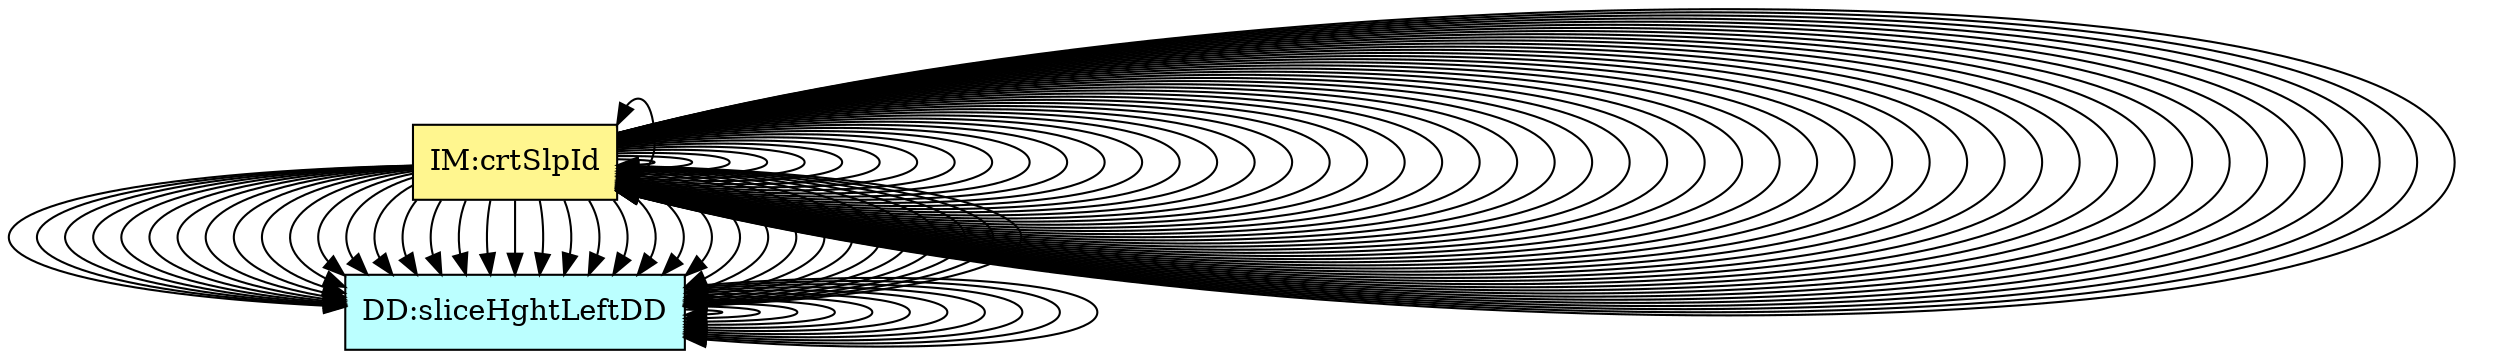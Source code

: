 digraph refvsref {
	dataDefn:l_bi -> dataDefn:alpha_i;
	dataDefn:l_bi -> dataDefn:b_i;
	dataDefn:l_si -> dataDefn:beta_i;
	dataDefn:l_si -> dataDefn:b_i;
	dataDefn:h_i -> dataDefn:hR;
	dataDefn:h_i -> dataDefn:hL;
	dataDefn:Phi -> dataDefn:alpha_i;
	dataDefn:Phi -> dataDefn:f_i;
	dataDefn:Psi -> dataDefn:alpha_i;
	dataDefn:Psi -> dataDefn:f_i;
	dataDefn:Psi -> dataDefn:Phi;
	theory:effectiveStressTM -> dataDefn:sigma;
	theory:normForcEq -> dataDefn:alpha_i;
	theory:normForcEq -> dataDefn:beta_i;
	theory:normForcEq -> theory:equilibriumCS;
	theory:normForcEq -> theory:sliceWght;
	theory:normForcEq -> theory:srfWtrF;
	theory:bsShrFEq -> dataDefn:alpha_i;
	theory:bsShrFEq -> dataDefn:beta_i;
	theory:bsShrFEq -> theory:equilibriumCS;
	theory:bsShrFEq -> theory:sliceWght;
	theory:bsShrFEq -> theory:srfWtrF;
	theory:resShr -> dataDefn:l_bi;
	theory:resShr -> dataDefn:sigma;
	theory:resShr -> dataDefn:tau;
	theory:resShr -> theory:mcShrSrgth;
	theory:mobShr -> dataDefn:l_bi;
	theory:mobShr -> theory:factOfSafetyTM;
	theory:mobShr -> theory:resShr;
	theory:effNormF -> dataDefn:sigma;
	theory:effNormF -> theory:effectiveStressTM;
	theory:effNormF -> theory:baseWtrF;
	theory:resShearWO -> dataDefn:H_i;
	theory:resShearWO -> dataDefn:alpha_i;
	theory:resShearWO -> dataDefn:beta_i;
	theory:resShearWO -> dataDefn:l_bi;
	theory:resShearWO -> theory:sliceWght;
	theory:resShearWO -> theory:baseWtrF;
	theory:resShearWO -> theory:srfWtrF;
	theory:mobShearWO -> dataDefn:H_i;
	theory:mobShearWO -> dataDefn:alpha_i;
	theory:mobShearWO -> dataDefn:beta_i;
	theory:mobShearWO -> theory:sliceWght;
	theory:mobShearWO -> theory:srfWtrF;
	theory:X_i -> dataDefn:f_i;
	theory:momentEql -> dataDefn:alpha_i;
	theory:momentEql -> dataDefn:beta_i;
	theory:momentEql -> dataDefn:b_i;
	theory:momentEql -> dataDefn:h_i;
	theory:momentEql -> dataDefn:torque;
	theory:momentEql -> theory:equilibriumCS;
	theory:momentEql -> theory:weight;
	theory:momentEql -> theory:sliceWght;
	theory:momentEql -> theory:srfWtrF;
	theory:weight -> theory:newtonSL;
	theory:sliceWght -> dataDefn:b_i;
	theory:sliceWght -> theory:weight;
	theory:baseWtrF -> dataDefn:l_bi;
	theory:baseWtrF -> theory:pressure;
	theory:baseWtrF -> theory:baseWtrF;
	theory:srfWtrF -> dataDefn:l_si;
	theory:srfWtrF -> theory:pressure;
	theory:srfWtrF -> theory:srfWtrF;
	theory:FS -> dataDefn:Phi;
	theory:FS -> dataDefn:Psi;
	theory:FS -> theory:normForcEq;
	theory:FS -> theory:bsShrFEq;
	theory:FS -> theory:mobShr;
	theory:FS -> theory:resShearWO;
	theory:FS -> theory:mobShearWO;
	theory:FS -> theory:X_i;
	theory:FS -> theory:FS;
	theory:FS -> theory:nrmShrForIM;
	theory:FS -> theory:intsliceFsRC;
	theory:nrmShrForIM -> theory:X_i;
	theory:nrmShrForIM -> theory:momentEql;
	theory:nrmShrForIM -> theory:FS;
	theory:nrmShrForIM -> theory:nrmShrForIM;
	theory:nrmShrForIM -> theory:nrmShrForNumRC;
	theory:nrmShrForIM -> theory:nrmShrForDenRC;
	theory:nrmShrForIM -> theory:intsliceFsRC;
	theory:nrmShrForNumRC -> dataDefn:H_i;
	theory:nrmShrForNumRC -> dataDefn:alpha_i;
	theory:nrmShrForNumRC -> dataDefn:beta_i;
	theory:nrmShrForNumRC -> dataDefn:b_i;
	theory:nrmShrForNumRC -> dataDefn:h_i;
	theory:nrmShrForNumRC -> theory:srfWtrF;
	theory:nrmShrForNumRC -> theory:nrmShrForIM;
	theory:nrmShrForDenRC -> dataDefn:b_i;
	theory:nrmShrForDenRC -> dataDefn:f_i;
	theory:nrmShrForDenRC -> theory:nrmShrForIM;
	theory:intsliceFsRC -> dataDefn:Phi;
	theory:intsliceFsRC -> dataDefn:Psi;
	theory:intsliceFsRC -> theory:resShearWO;
	theory:intsliceFsRC -> theory:mobShearWO;
	theory:intsliceFsRC -> theory:FS;
	theory:intsliceFsRC -> theory:nrmShrForIM;
	theory:intsliceFsRC -> theory:intsliceFsRC;


	dataDefn:H_i	[shape=box, color=black, style=filled, fillcolor=paleturquoise1, label="DD:intersliceWtrF"];
	dataDefn:alpha_i	[shape=box, color=black, style=filled, fillcolor=paleturquoise1, label="DD:angleA"];
	dataDefn:beta_i	[shape=box, color=black, style=filled, fillcolor=paleturquoise1, label="DD:angleB"];
	dataDefn:b_i	[shape=box, color=black, style=filled, fillcolor=paleturquoise1, label="DD:lengthB"];
	dataDefn:l_bi	[shape=box, color=black, style=filled, fillcolor=paleturquoise1, label="DD:lengthLb"];
	dataDefn:l_si	[shape=box, color=black, style=filled, fillcolor=paleturquoise1, label="DD:lengthLs"];
	dataDefn:h_i	[shape=box, color=black, style=filled, fillcolor=paleturquoise1, label="DD:slcHeight"];
	dataDefn:sigma	[shape=box, color=black, style=filled, fillcolor=paleturquoise1, label="DD:normStress"];
	dataDefn:tau	[shape=box, color=black, style=filled, fillcolor=paleturquoise1, label="DD:tangStress"];
	dataDefn:torque	[shape=box, color=black, style=filled, fillcolor=paleturquoise1, label="DD:torque"];
	dataDefn:f_i	[shape=box, color=black, style=filled, fillcolor=paleturquoise1, label="DD:ratioVariation"];
	dataDefn:Phi	[shape=box, color=black, style=filled, fillcolor=paleturquoise1, label="DD:convertFunc1"];
	dataDefn:Psi	[shape=box, color=black, style=filled, fillcolor=paleturquoise1, label="DD:convertFunc2"];
	dataDefn:F_xG	[shape=box, color=black, style=filled, fillcolor=paleturquoise1, label="DD:nrmForceSumDD"];
	dataDefn:F_xH	[shape=box, color=black, style=filled, fillcolor=paleturquoise1, label="DD:watForceSumDD"];
	dataDefn:hR	[shape=box, color=black, style=filled, fillcolor=paleturquoise1, label="DD:sliceHghtRightDD"];
	dataDefn:hL	[shape=box, color=black, style=filled, fillcolor=paleturquoise1, label="DD:sliceHghtLeftDD"];

	subgraph DD {
	rank="same"
	{dataDefn:H_i, dataDefn:alpha_i, dataDefn:beta_i, dataDefn:b_i, dataDefn:l_bi, dataDefn:l_si, dataDefn:h_i, dataDefn:sigma, dataDefn:tau, dataDefn:torque, dataDefn:f_i, dataDefn:Phi, dataDefn:Psi, dataDefn:F_xG, dataDefn:F_xH, dataDefn:hR, dataDefn:hL}
	}

	theory:factOfSafetyTM	[shape=box, color=black, style=filled, fillcolor=pink, label="TM:factOfSafety"];
	theory:equilibriumCS	[shape=box, color=black, style=filled, fillcolor=pink, label="TM:equilibrium"];
	theory:mcShrSrgth	[shape=box, color=black, style=filled, fillcolor=pink, label="TM:mcShrStrgth"];
	theory:effectiveStressTM	[shape=box, color=black, style=filled, fillcolor=pink, label="TM:effStress"];
	theory:newtonSL	[shape=box, color=black, style=filled, fillcolor=pink, label="TM:NewtonSecLawMot"];

	subgraph TM {
	rank="same"
	{theory:factOfSafetyTM, theory:equilibriumCS, theory:mcShrSrgth, theory:effectiveStressTM, theory:newtonSL}
	}

	theory:normForcEq	[shape=box, color=black, style=filled, fillcolor=palegreen, label="GD:normForcEq"];
	theory:bsShrFEq	[shape=box, color=black, style=filled, fillcolor=palegreen, label="GD:bsShrFEq"];
	theory:resShr	[shape=box, color=black, style=filled, fillcolor=palegreen, label="GD:resShr"];
	theory:mobShr	[shape=box, color=black, style=filled, fillcolor=palegreen, label="GD:mobShr"];
	theory:effNormF	[shape=box, color=black, style=filled, fillcolor=palegreen, label="GD:effNormF"];
	theory:resShearWO	[shape=box, color=black, style=filled, fillcolor=palegreen, label="GD:resShearWO"];
	theory:mobShearWO	[shape=box, color=black, style=filled, fillcolor=palegreen, label="GD:mobShearWO"];
	theory:X_i	[shape=box, color=black, style=filled, fillcolor=palegreen, label="GD:normShrR"];
	theory:momentEql	[shape=box, color=black, style=filled, fillcolor=palegreen, label="GD:momentEql"];
	theory:weight	[shape=box, color=black, style=filled, fillcolor=palegreen, label="GD:weight"];
	theory:sliceWght	[shape=box, color=black, style=filled, fillcolor=palegreen, label="GD:sliceWght"];
	theory:pressure	[shape=box, color=black, style=filled, fillcolor=palegreen, label="GD:hsPressure"];
	theory:baseWtrF	[shape=box, color=black, style=filled, fillcolor=palegreen, label="GD:baseWtrF"];
	theory:srfWtrF	[shape=box, color=black, style=filled, fillcolor=palegreen, label="GD:srfWtrF"];

	subgraph GD {
	rank="same"
	{theory:normForcEq, theory:bsShrFEq, theory:resShr, theory:mobShr, theory:effNormF, theory:resShearWO, theory:mobShearWO, theory:X_i, theory:momentEql, theory:weight, theory:sliceWght, theory:pressure, theory:baseWtrF, theory:srfWtrF}
	}

	theory:FS	[shape=box, color=black, style=filled, fillcolor=khaki1, label="IM:fctSfty"];
	theory:nrmShrForIM	[shape=box, color=black, style=filled, fillcolor=khaki1, label="IM:nrmShrFor"];
	theory:nrmShrForNumRC	[shape=box, color=black, style=filled, fillcolor=khaki1, label="IM:nrmShrForNum"];
	theory:nrmShrForDenRC	[shape=box, color=black, style=filled, fillcolor=khaki1, label="IM:nrmShrForDen"];
	theory:intsliceFsRC	[shape=box, color=black, style=filled, fillcolor=khaki1, label="IM:intsliceFs"];
	theory:crtSlpIdIM	[shape=box, color=black, style=filled, fillcolor=khaki1, label="IM:crtSlpId"];

	subgraph IM {
	rank="same"
	{theory:FS, theory:nrmShrForIM, theory:nrmShrForNumRC, theory:nrmShrForDenRC, theory:intsliceFsRC, theory:crtSlpIdIM}
	}

}
